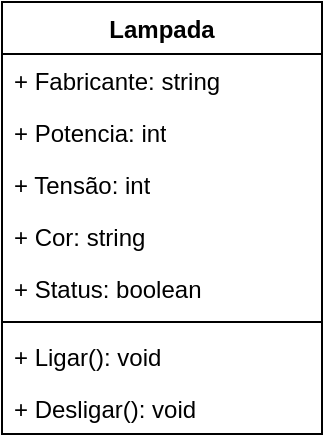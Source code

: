 <?xml version="1.0" encoding="UTF-8"?>
<mxfile version="26.2.14">
  <diagram name="Página-1" id="jxeNNIMNeg1mea8e4vUC">
    <mxGraphModel dx="1426" dy="785" grid="1" gridSize="10" guides="1" tooltips="1" connect="1" arrows="1" fold="1" page="1" pageScale="1" pageWidth="827" pageHeight="1169" math="0" shadow="0">
      <root>
        <mxCell id="0" />
        <mxCell id="1" parent="0" />
        <mxCell id="mDA8W9DM1TBkL6YT4_ld-1" value="Lampada" style="swimlane;fontStyle=1;align=center;verticalAlign=top;childLayout=stackLayout;horizontal=1;startSize=26;horizontalStack=0;resizeParent=1;resizeParentMax=0;resizeLast=0;collapsible=1;marginBottom=0;whiteSpace=wrap;html=1;" vertex="1" parent="1">
          <mxGeometry x="330" y="360" width="160" height="216" as="geometry" />
        </mxCell>
        <mxCell id="mDA8W9DM1TBkL6YT4_ld-2" value="+ Fabricante: string" style="text;strokeColor=none;fillColor=none;align=left;verticalAlign=top;spacingLeft=4;spacingRight=4;overflow=hidden;rotatable=0;points=[[0,0.5],[1,0.5]];portConstraint=eastwest;whiteSpace=wrap;html=1;" vertex="1" parent="mDA8W9DM1TBkL6YT4_ld-1">
          <mxGeometry y="26" width="160" height="26" as="geometry" />
        </mxCell>
        <mxCell id="mDA8W9DM1TBkL6YT4_ld-6" value="+ Potencia: int" style="text;strokeColor=none;fillColor=none;align=left;verticalAlign=top;spacingLeft=4;spacingRight=4;overflow=hidden;rotatable=0;points=[[0,0.5],[1,0.5]];portConstraint=eastwest;whiteSpace=wrap;html=1;" vertex="1" parent="mDA8W9DM1TBkL6YT4_ld-1">
          <mxGeometry y="52" width="160" height="26" as="geometry" />
        </mxCell>
        <mxCell id="mDA8W9DM1TBkL6YT4_ld-8" value="+ Tensão: int" style="text;strokeColor=none;fillColor=none;align=left;verticalAlign=top;spacingLeft=4;spacingRight=4;overflow=hidden;rotatable=0;points=[[0,0.5],[1,0.5]];portConstraint=eastwest;whiteSpace=wrap;html=1;" vertex="1" parent="mDA8W9DM1TBkL6YT4_ld-1">
          <mxGeometry y="78" width="160" height="26" as="geometry" />
        </mxCell>
        <mxCell id="mDA8W9DM1TBkL6YT4_ld-10" value="+ Cor: string" style="text;strokeColor=none;fillColor=none;align=left;verticalAlign=top;spacingLeft=4;spacingRight=4;overflow=hidden;rotatable=0;points=[[0,0.5],[1,0.5]];portConstraint=eastwest;whiteSpace=wrap;html=1;" vertex="1" parent="mDA8W9DM1TBkL6YT4_ld-1">
          <mxGeometry y="104" width="160" height="26" as="geometry" />
        </mxCell>
        <mxCell id="mDA8W9DM1TBkL6YT4_ld-9" value="+ Status: boolean" style="text;strokeColor=none;fillColor=none;align=left;verticalAlign=top;spacingLeft=4;spacingRight=4;overflow=hidden;rotatable=0;points=[[0,0.5],[1,0.5]];portConstraint=eastwest;whiteSpace=wrap;html=1;" vertex="1" parent="mDA8W9DM1TBkL6YT4_ld-1">
          <mxGeometry y="130" width="160" height="26" as="geometry" />
        </mxCell>
        <mxCell id="mDA8W9DM1TBkL6YT4_ld-3" value="" style="line;strokeWidth=1;fillColor=none;align=left;verticalAlign=middle;spacingTop=-1;spacingLeft=3;spacingRight=3;rotatable=0;labelPosition=right;points=[];portConstraint=eastwest;strokeColor=inherit;" vertex="1" parent="mDA8W9DM1TBkL6YT4_ld-1">
          <mxGeometry y="156" width="160" height="8" as="geometry" />
        </mxCell>
        <mxCell id="mDA8W9DM1TBkL6YT4_ld-4" value="+ Ligar(): void" style="text;strokeColor=none;fillColor=none;align=left;verticalAlign=top;spacingLeft=4;spacingRight=4;overflow=hidden;rotatable=0;points=[[0,0.5],[1,0.5]];portConstraint=eastwest;whiteSpace=wrap;html=1;" vertex="1" parent="mDA8W9DM1TBkL6YT4_ld-1">
          <mxGeometry y="164" width="160" height="26" as="geometry" />
        </mxCell>
        <mxCell id="mDA8W9DM1TBkL6YT4_ld-5" value="+ Desligar(): void" style="text;strokeColor=none;fillColor=none;align=left;verticalAlign=top;spacingLeft=4;spacingRight=4;overflow=hidden;rotatable=0;points=[[0,0.5],[1,0.5]];portConstraint=eastwest;whiteSpace=wrap;html=1;" vertex="1" parent="mDA8W9DM1TBkL6YT4_ld-1">
          <mxGeometry y="190" width="160" height="26" as="geometry" />
        </mxCell>
      </root>
    </mxGraphModel>
  </diagram>
</mxfile>
